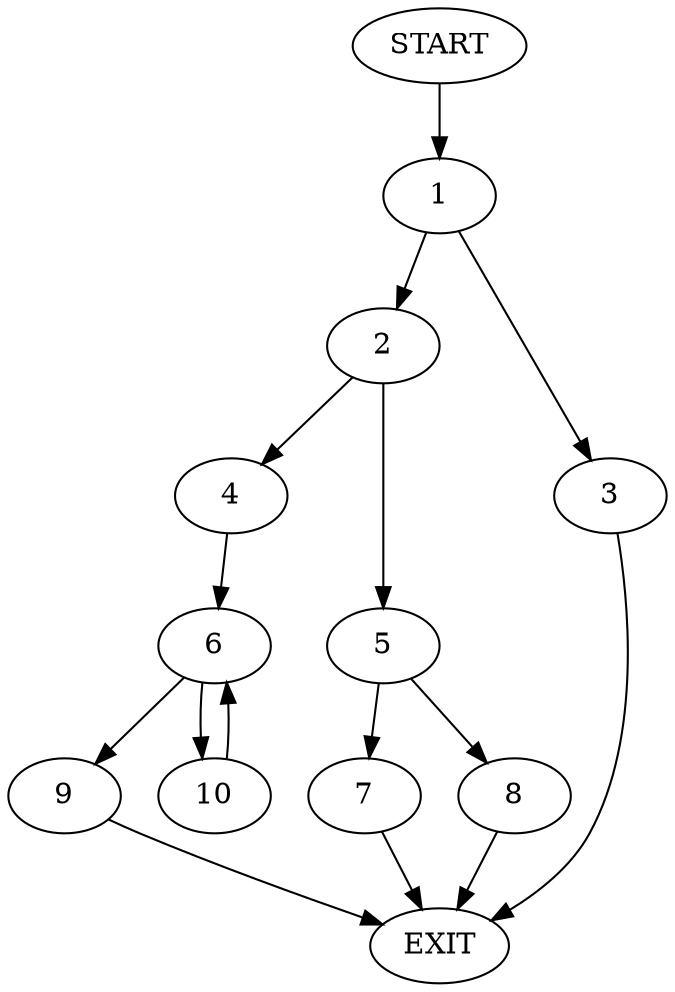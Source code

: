 digraph {
0 [label="START"]
11 [label="EXIT"]
0 -> 1
1 -> 2
1 -> 3
3 -> 11
2 -> 4
2 -> 5
4 -> 6
5 -> 7
5 -> 8
7 -> 11
8 -> 11
6 -> 9
6 -> 10
9 -> 11
10 -> 6
}
